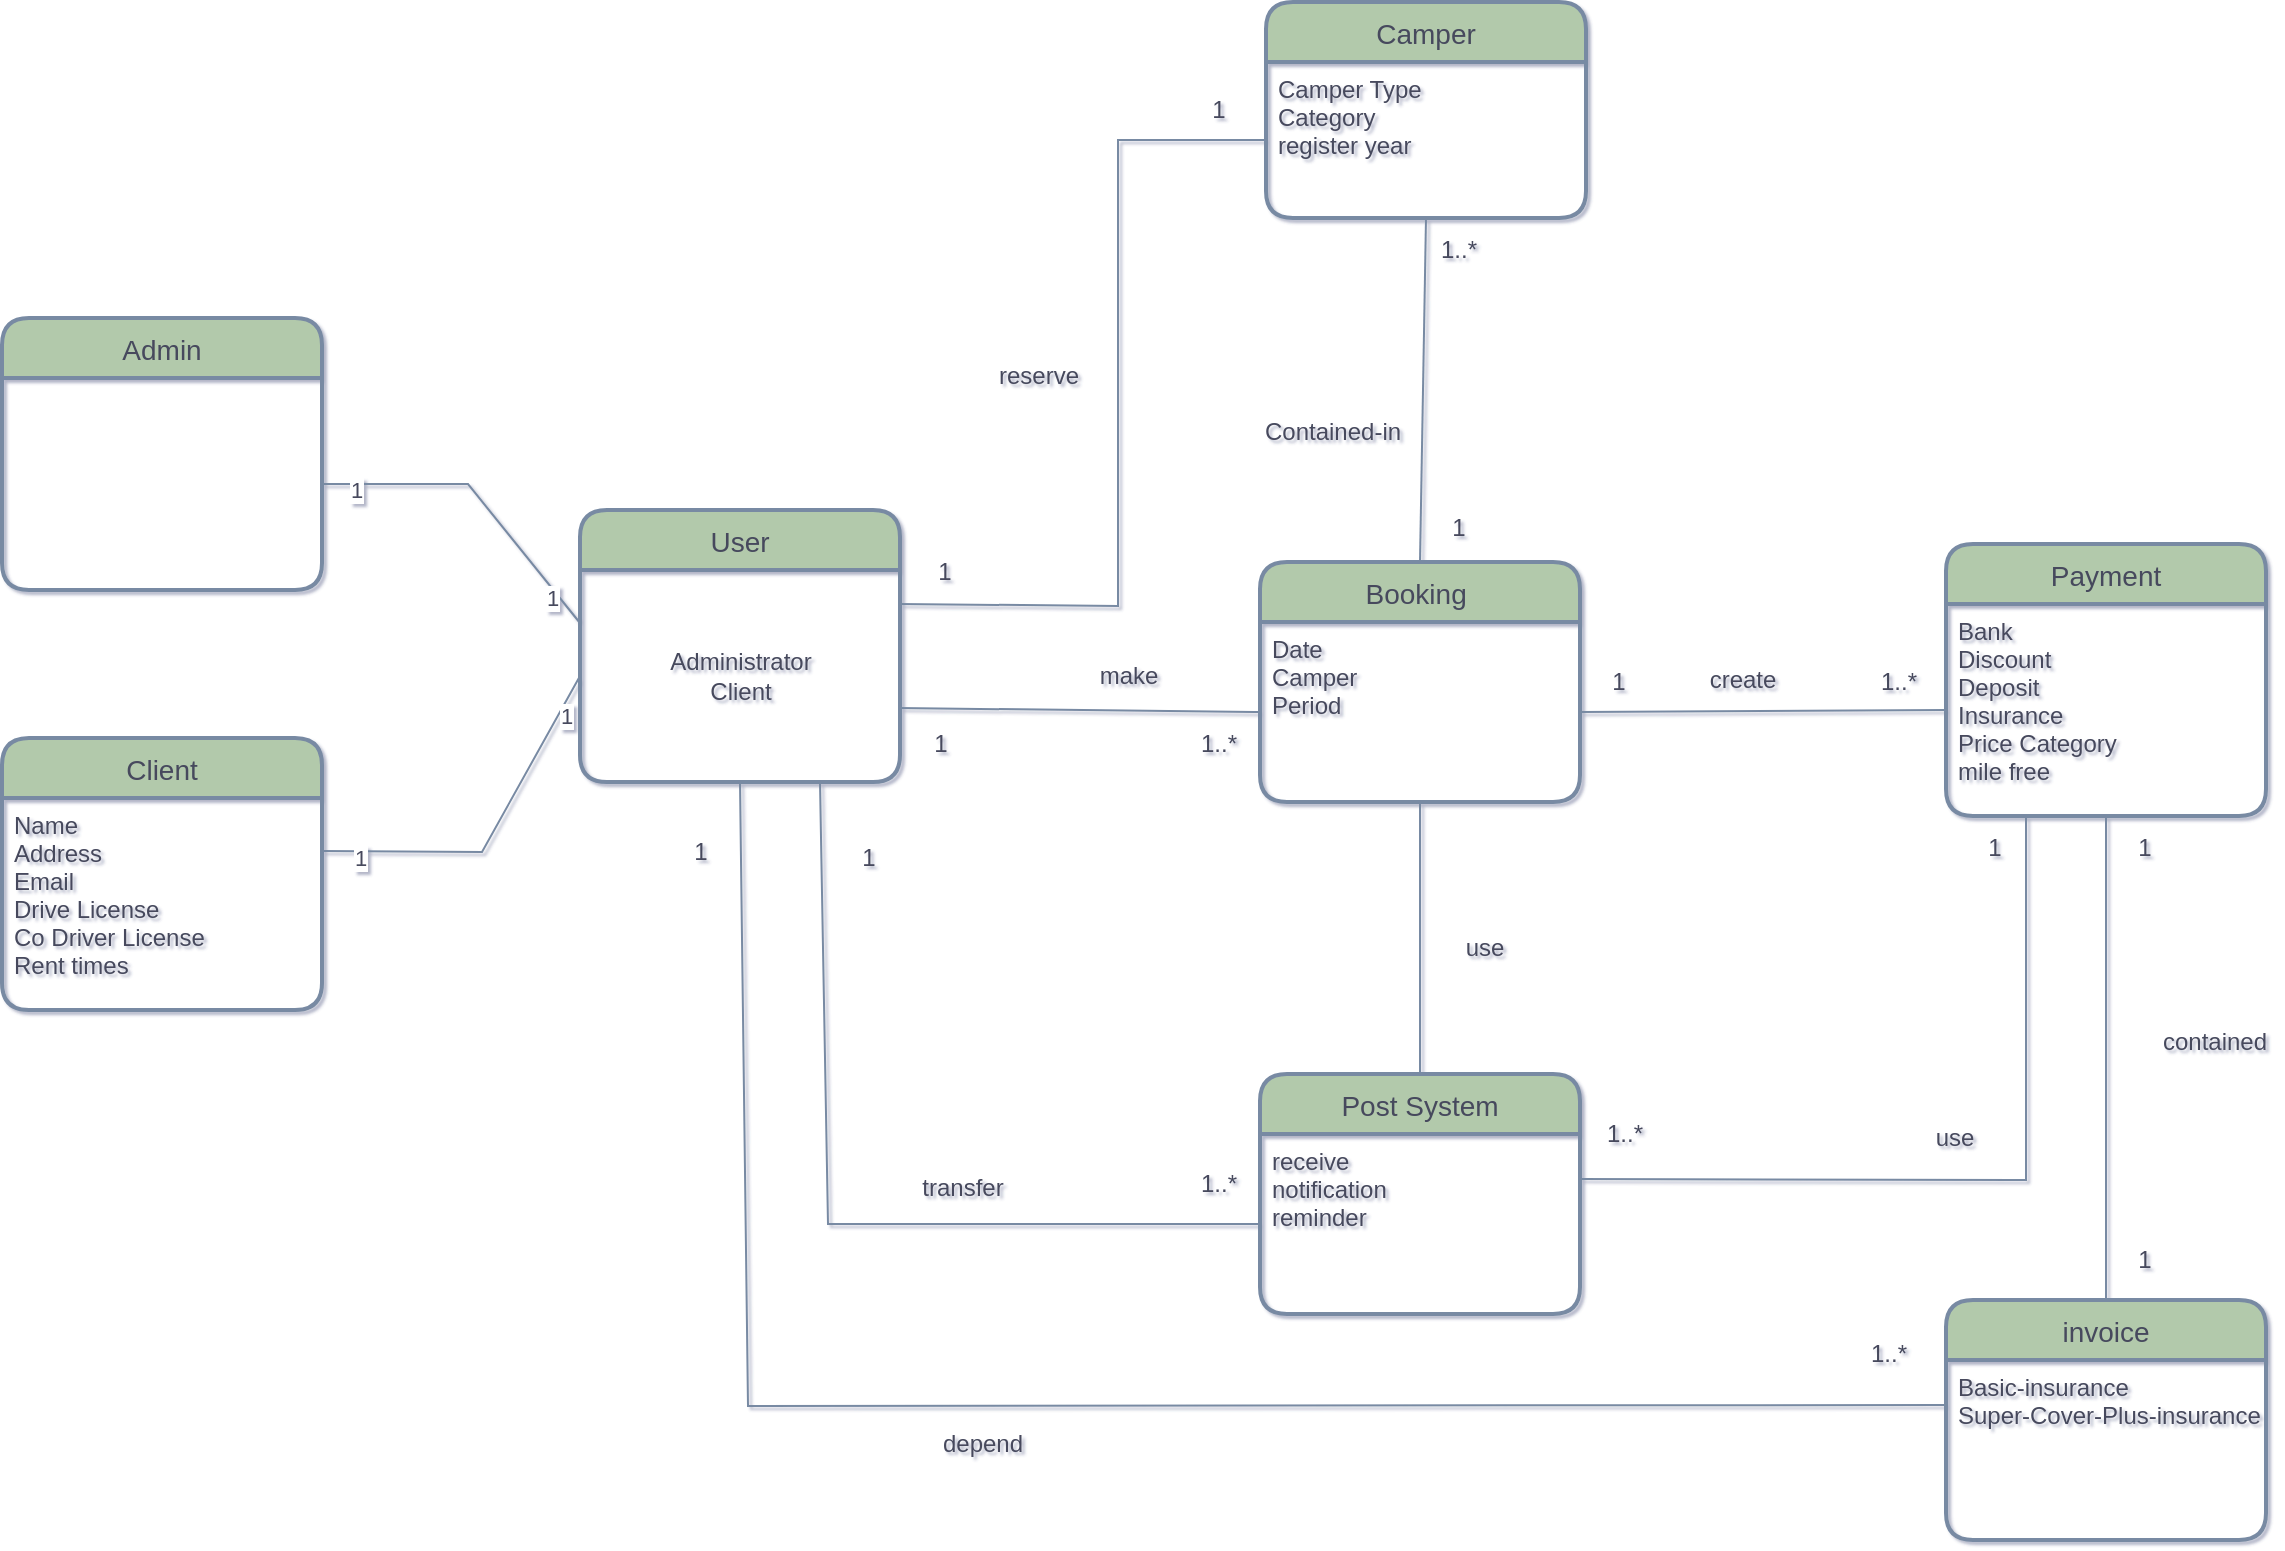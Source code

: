 <mxfile version="13.7.9" type="embed"><diagram id="0F3laJWfNrCaS-OK3l-x" name="DomainModel"><mxGraphModel dx="3045" dy="1383" grid="0" gridSize="10" guides="1" tooltips="1" connect="1" arrows="1" fold="1" page="0" pageScale="1" pageWidth="850" pageHeight="1100" math="0" shadow="1"><root><mxCell id="0"/><mxCell id="1" parent="0"/><mxCell id="-r3sgJ-LpjsNjoJIs72c-128" value="reserve" style="text;html=1;align=center;verticalAlign=middle;resizable=0;points=[];autosize=1;fontColor=#46495D;" parent="1" vertex="1"><mxGeometry x="-369" y="28" width="50" height="18" as="geometry"/></mxCell><mxCell id="-r3sgJ-LpjsNjoJIs72c-142" value="" style="endArrow=none;html=1;rounded=0;strokeColor=#788AA3;exitX=0.5;exitY=1;exitDx=0;exitDy=0;entryX=0.5;entryY=0;entryDx=0;entryDy=0;fontColor=#46495D;" parent="1" source="-r3sgJ-LpjsNjoJIs72c-123" target="-r3sgJ-LpjsNjoJIs72c-114" edge="1"><mxGeometry relative="1" as="geometry"><mxPoint x="-198" y="21" as="sourcePoint"/><mxPoint x="-38" y="21" as="targetPoint"/></mxGeometry></mxCell><mxCell id="-r3sgJ-LpjsNjoJIs72c-143" value="1..*" style="text;html=1;align=center;verticalAlign=middle;resizable=0;points=[];autosize=1;fontColor=#46495D;" parent="1" vertex="1"><mxGeometry x="-148" y="-35" width="28" height="18" as="geometry"/></mxCell><mxCell id="-r3sgJ-LpjsNjoJIs72c-144" value="" style="endArrow=none;html=1;rounded=0;strokeColor=#788AA3;entryX=0.994;entryY=0.16;entryDx=0;entryDy=0;exitX=0;exitY=0.5;exitDx=0;exitDy=0;entryPerimeter=0;fontColor=#46495D;" parent="1" source="-r3sgJ-LpjsNjoJIs72c-123" edge="1"><mxGeometry relative="1" as="geometry"><mxPoint x="-276" y="-69" as="sourcePoint"/><mxPoint x="-413.96" y="150.96" as="targetPoint"/><Array as="points"><mxPoint x="-304" y="-81"/><mxPoint x="-304" y="152"/></Array></mxGeometry></mxCell><mxCell id="-r3sgJ-LpjsNjoJIs72c-145" value="1" style="text;html=1;align=center;verticalAlign=middle;resizable=0;points=[];autosize=1;fontColor=#46495D;" parent="1" vertex="1"><mxGeometry x="-142.5" y="104" width="17" height="18" as="geometry"/></mxCell><mxCell id="-r3sgJ-LpjsNjoJIs72c-146" value="Contained-in" style="text;html=1;align=center;verticalAlign=middle;resizable=0;points=[];autosize=1;fontColor=#46495D;" parent="1" vertex="1"><mxGeometry x="-236.5" y="56" width="78" height="18" as="geometry"/></mxCell><mxCell id="-r3sgJ-LpjsNjoJIs72c-147" value="" style="endArrow=none;html=1;rounded=0;strokeColor=#788AA3;entryX=0;entryY=0.5;entryDx=0;entryDy=0;exitX=0.994;exitY=0.651;exitDx=0;exitDy=0;exitPerimeter=0;fontColor=#46495D;" parent="1" target="-r3sgJ-LpjsNjoJIs72c-115" edge="1"><mxGeometry relative="1" as="geometry"><mxPoint x="-413.96" y="203.006" as="sourcePoint"/><mxPoint x="-303" y="410" as="targetPoint"/></mxGeometry></mxCell><mxCell id="-r3sgJ-LpjsNjoJIs72c-114" value="Booking " style="swimlane;childLayout=stackLayout;horizontal=1;startSize=30;horizontalStack=0;rounded=1;fontSize=14;fontStyle=0;strokeWidth=2;resizeParent=0;resizeLast=1;shadow=0;dashed=0;align=center;fillColor=#B2C9AB;strokeColor=#788AA3;fontColor=#46495D;" parent="1" vertex="1"><mxGeometry x="-233" y="130" width="160" height="120" as="geometry"/></mxCell><mxCell id="-r3sgJ-LpjsNjoJIs72c-115" value="Date &#10;Camper&#10;Period" style="align=left;strokeColor=none;fillColor=none;spacingLeft=4;fontSize=12;verticalAlign=top;resizable=0;rotatable=0;part=1;fontColor=#46495D;" parent="-r3sgJ-LpjsNjoJIs72c-114" vertex="1"><mxGeometry y="30" width="160" height="90" as="geometry"/></mxCell><mxCell id="-r3sgJ-LpjsNjoJIs72c-148" value="1..*" style="text;html=1;align=center;verticalAlign=middle;resizable=0;points=[];autosize=1;fontColor=#46495D;" parent="1" vertex="1"><mxGeometry x="-268" y="212" width="28" height="18" as="geometry"/></mxCell><mxCell id="-r3sgJ-LpjsNjoJIs72c-149" value="1" style="text;html=1;align=center;verticalAlign=middle;resizable=0;points=[];autosize=1;fontColor=#46495D;" parent="1" vertex="1"><mxGeometry x="-402" y="212" width="17" height="18" as="geometry"/></mxCell><mxCell id="-r3sgJ-LpjsNjoJIs72c-150" value="make" style="text;html=1;align=center;verticalAlign=middle;resizable=0;points=[];autosize=1;fontColor=#46495D;" parent="1" vertex="1"><mxGeometry x="-319" y="178" width="39" height="18" as="geometry"/></mxCell><mxCell id="-r3sgJ-LpjsNjoJIs72c-151" value="" style="endArrow=none;html=1;rounded=0;strokeColor=#788AA3;exitX=1;exitY=0.5;exitDx=0;exitDy=0;entryX=0;entryY=0.5;entryDx=0;entryDy=0;fontColor=#46495D;" parent="1" source="-r3sgJ-LpjsNjoJIs72c-115" target="-r3sgJ-LpjsNjoJIs72c-119" edge="1"><mxGeometry relative="1" as="geometry"><mxPoint x="-53" y="279" as="sourcePoint"/><mxPoint x="83" y="279" as="targetPoint"/></mxGeometry></mxCell><mxCell id="-r3sgJ-LpjsNjoJIs72c-152" value="1" style="text;html=1;align=center;verticalAlign=middle;resizable=0;points=[];autosize=1;fontColor=#46495D;" parent="1" vertex="1"><mxGeometry x="-400" y="126" width="17" height="18" as="geometry"/></mxCell><mxCell id="-r3sgJ-LpjsNjoJIs72c-153" value="1" style="text;html=1;align=center;verticalAlign=middle;resizable=0;points=[];autosize=1;fontColor=#46495D;" parent="1" vertex="1"><mxGeometry x="-262.5" y="-105" width="17" height="18" as="geometry"/></mxCell><mxCell id="-r3sgJ-LpjsNjoJIs72c-154" value="1" style="text;html=1;align=center;verticalAlign=middle;resizable=0;points=[];autosize=1;fontColor=#46495D;" parent="1" vertex="1"><mxGeometry x="-63" y="181" width="17" height="18" as="geometry"/></mxCell><mxCell id="-r3sgJ-LpjsNjoJIs72c-155" value="1..*" style="text;html=1;align=center;verticalAlign=middle;resizable=0;points=[];autosize=1;fontColor=#46495D;" parent="1" vertex="1"><mxGeometry x="72" y="181" width="28" height="18" as="geometry"/></mxCell><mxCell id="-r3sgJ-LpjsNjoJIs72c-156" value="create" style="text;html=1;align=center;verticalAlign=middle;resizable=0;points=[];autosize=1;fontColor=#46495D;" parent="1" vertex="1"><mxGeometry x="-14" y="180" width="43" height="18" as="geometry"/></mxCell><mxCell id="-r3sgJ-LpjsNjoJIs72c-118" value="Payment" style="swimlane;childLayout=stackLayout;horizontal=1;startSize=30;horizontalStack=0;rounded=1;fontSize=14;fontStyle=0;strokeWidth=2;resizeParent=0;resizeLast=1;shadow=0;dashed=0;align=center;fillColor=#B2C9AB;strokeColor=#788AA3;fontColor=#46495D;" parent="1" vertex="1"><mxGeometry x="110" y="121" width="160" height="136" as="geometry"/></mxCell><mxCell id="-r3sgJ-LpjsNjoJIs72c-119" value="Bank&#10;Discount&#10;Deposit&#10;Insurance&#10;Price Category&#10;mile free" style="align=left;strokeColor=none;fillColor=none;spacingLeft=4;fontSize=12;verticalAlign=top;resizable=0;rotatable=0;part=1;fontColor=#46495D;" parent="-r3sgJ-LpjsNjoJIs72c-118" vertex="1"><mxGeometry y="30" width="160" height="106" as="geometry"/></mxCell><mxCell id="-r3sgJ-LpjsNjoJIs72c-161" value="" style="endArrow=none;html=1;rounded=0;strokeColor=#788AA3;exitX=0.5;exitY=1;exitDx=0;exitDy=0;entryX=0.5;entryY=0;entryDx=0;entryDy=0;fontColor=#46495D;" parent="1" source="-r3sgJ-LpjsNjoJIs72c-119" target="-r3sgJ-LpjsNjoJIs72c-159" edge="1"><mxGeometry relative="1" as="geometry"><mxPoint x="31" y="363" as="sourcePoint"/><mxPoint x="214" y="362" as="targetPoint"/></mxGeometry></mxCell><mxCell id="-r3sgJ-LpjsNjoJIs72c-163" value="1" style="text;html=1;align=center;verticalAlign=middle;resizable=0;points=[];autosize=1;fontColor=#46495D;" parent="1" vertex="1"><mxGeometry x="200" y="264" width="17" height="18" as="geometry"/></mxCell><mxCell id="-r3sgJ-LpjsNjoJIs72c-164" value="1" style="text;html=1;align=center;verticalAlign=middle;resizable=0;points=[];autosize=1;fontColor=#46495D;" parent="1" vertex="1"><mxGeometry x="200" y="470" width="17" height="18" as="geometry"/></mxCell><mxCell id="-r3sgJ-LpjsNjoJIs72c-165" value="contained" style="text;html=1;align=center;verticalAlign=middle;resizable=0;points=[];autosize=1;fontColor=#46495D;" parent="1" vertex="1"><mxGeometry x="213" y="361" width="62" height="18" as="geometry"/></mxCell><mxCell id="-r3sgJ-LpjsNjoJIs72c-166" value="" style="endArrow=none;html=1;rounded=0;strokeColor=#788AA3;entryX=0.5;entryY=1;entryDx=0;entryDy=0;exitX=0;exitY=0.25;exitDx=0;exitDy=0;fontColor=#46495D;" parent="1" source="-r3sgJ-LpjsNjoJIs72c-160" edge="1"><mxGeometry relative="1" as="geometry"><mxPoint x="-305.25" y="361" as="sourcePoint"/><mxPoint x="-493" y="240" as="targetPoint"/><Array as="points"><mxPoint x="-489" y="552"/></Array></mxGeometry></mxCell><mxCell id="-r3sgJ-LpjsNjoJIs72c-167" value="1" style="text;html=1;align=center;verticalAlign=middle;resizable=0;points=[];autosize=1;fontColor=#46495D;" parent="1" vertex="1"><mxGeometry x="-522" y="266" width="17" height="18" as="geometry"/></mxCell><mxCell id="-r3sgJ-LpjsNjoJIs72c-168" value="1..*" style="text;html=1;align=center;verticalAlign=middle;resizable=0;points=[];autosize=1;fontColor=#46495D;" parent="1" vertex="1"><mxGeometry x="67" y="517" width="28" height="18" as="geometry"/></mxCell><mxCell id="-r3sgJ-LpjsNjoJIs72c-169" value="depend" style="text;html=1;align=center;verticalAlign=middle;resizable=0;points=[];autosize=1;fontColor=#46495D;" parent="1" vertex="1"><mxGeometry x="-397" y="562" width="50" height="18" as="geometry"/></mxCell><mxCell id="-r3sgJ-LpjsNjoJIs72c-134" value="Post System" style="swimlane;childLayout=stackLayout;horizontal=1;startSize=30;horizontalStack=0;rounded=1;fontSize=14;fontStyle=0;strokeWidth=2;resizeParent=0;resizeLast=1;shadow=0;dashed=0;align=center;fillColor=#B2C9AB;strokeColor=#788AA3;fontColor=#46495D;" parent="1" vertex="1"><mxGeometry x="-233" y="386" width="160" height="120" as="geometry"/></mxCell><mxCell id="-r3sgJ-LpjsNjoJIs72c-135" value="receive&#10;notification&#10;reminder&#10;" style="align=left;strokeColor=none;fillColor=none;spacingLeft=4;fontSize=12;verticalAlign=top;resizable=0;rotatable=0;part=1;fontColor=#46495D;" parent="-r3sgJ-LpjsNjoJIs72c-134" vertex="1"><mxGeometry y="30" width="160" height="90" as="geometry"/></mxCell><mxCell id="-r3sgJ-LpjsNjoJIs72c-170" value="" style="endArrow=none;html=1;rounded=0;strokeColor=#788AA3;exitX=0.5;exitY=1;exitDx=0;exitDy=0;entryX=0.5;entryY=0;entryDx=0;entryDy=0;fontColor=#46495D;" parent="1" source="-r3sgJ-LpjsNjoJIs72c-115" target="-r3sgJ-LpjsNjoJIs72c-134" edge="1"><mxGeometry relative="1" as="geometry"><mxPoint x="-25" y="280" as="sourcePoint"/><mxPoint x="-21.5" y="452" as="targetPoint"/></mxGeometry></mxCell><mxCell id="-r3sgJ-LpjsNjoJIs72c-171" value="use" style="text;html=1;align=center;verticalAlign=middle;resizable=0;points=[];autosize=1;fontColor=#46495D;" parent="1" vertex="1"><mxGeometry x="-136" y="314" width="29" height="18" as="geometry"/></mxCell><mxCell id="-r3sgJ-LpjsNjoJIs72c-172" value="" style="endArrow=none;html=1;rounded=0;strokeColor=#788AA3;exitX=0.25;exitY=1;exitDx=0;exitDy=0;entryX=1;entryY=0.25;entryDx=0;entryDy=0;fontColor=#46495D;" parent="1" source="-r3sgJ-LpjsNjoJIs72c-119" target="-r3sgJ-LpjsNjoJIs72c-135" edge="1"><mxGeometry relative="1" as="geometry"><mxPoint x="-136.5" y="-22" as="sourcePoint"/><mxPoint x="-133" y="150" as="targetPoint"/><Array as="points"><mxPoint x="150" y="439"/></Array></mxGeometry></mxCell><mxCell id="-r3sgJ-LpjsNjoJIs72c-159" value="invoice" style="swimlane;childLayout=stackLayout;horizontal=1;startSize=30;horizontalStack=0;rounded=1;fontSize=14;fontStyle=0;strokeWidth=2;resizeParent=0;resizeLast=1;shadow=0;dashed=0;align=center;fillColor=#B2C9AB;strokeColor=#788AA3;fontColor=#46495D;" parent="1" vertex="1"><mxGeometry x="110" y="499" width="160" height="120" as="geometry"/></mxCell><mxCell id="-r3sgJ-LpjsNjoJIs72c-160" value="Basic-insurance&#10;Super-Cover-Plus-insurance" style="align=left;strokeColor=none;fillColor=none;spacingLeft=4;fontSize=12;verticalAlign=top;resizable=0;rotatable=0;part=1;fontColor=#46495D;" parent="-r3sgJ-LpjsNjoJIs72c-159" vertex="1"><mxGeometry y="30" width="160" height="90" as="geometry"/></mxCell><mxCell id="-r3sgJ-LpjsNjoJIs72c-173" value="1..*" style="text;html=1;align=center;verticalAlign=middle;resizable=0;points=[];autosize=1;fontColor=#46495D;" parent="1" vertex="1"><mxGeometry x="-65" y="407" width="28" height="18" as="geometry"/></mxCell><mxCell id="-r3sgJ-LpjsNjoJIs72c-174" value="1" style="text;html=1;align=center;verticalAlign=middle;resizable=0;points=[];autosize=1;fontColor=#46495D;" parent="1" vertex="1"><mxGeometry x="125" y="264" width="17" height="18" as="geometry"/></mxCell><mxCell id="-r3sgJ-LpjsNjoJIs72c-175" value="use" style="text;html=1;align=center;verticalAlign=middle;resizable=0;points=[];autosize=1;fontColor=#46495D;" parent="1" vertex="1"><mxGeometry x="99" y="409" width="29" height="18" as="geometry"/></mxCell><mxCell id="-r3sgJ-LpjsNjoJIs72c-176" value="" style="endArrow=none;html=1;rounded=0;strokeColor=#788AA3;entryX=0.75;entryY=1;entryDx=0;entryDy=0;exitX=0;exitY=0.5;exitDx=0;exitDy=0;fontColor=#46495D;" parent="1" source="-r3sgJ-LpjsNjoJIs72c-135" edge="1"><mxGeometry relative="1" as="geometry"><mxPoint x="120" y="561.5" as="sourcePoint"/><mxPoint x="-453" y="240" as="targetPoint"/><Array as="points"><mxPoint x="-449" y="461"/></Array></mxGeometry></mxCell><mxCell id="-r3sgJ-LpjsNjoJIs72c-177" value="transfer" style="text;html=1;align=center;verticalAlign=middle;resizable=0;points=[];autosize=1;fontColor=#46495D;" parent="1" vertex="1"><mxGeometry x="-408" y="434" width="51" height="18" as="geometry"/></mxCell><mxCell id="-r3sgJ-LpjsNjoJIs72c-178" value="1..*" style="text;html=1;align=center;verticalAlign=middle;resizable=0;points=[];autosize=1;fontColor=#46495D;" parent="1" vertex="1"><mxGeometry x="-268" y="432" width="28" height="18" as="geometry"/></mxCell><mxCell id="-r3sgJ-LpjsNjoJIs72c-179" value="1" style="text;html=1;align=center;verticalAlign=middle;resizable=0;points=[];autosize=1;fontColor=#46495D;" parent="1" vertex="1"><mxGeometry x="-438" y="269" width="17" height="18" as="geometry"/></mxCell><mxCell id="-r3sgJ-LpjsNjoJIs72c-122" value="Camper" style="swimlane;childLayout=stackLayout;horizontal=1;startSize=30;horizontalStack=0;rounded=1;fontSize=14;fontStyle=0;strokeWidth=2;resizeParent=0;resizeLast=1;shadow=0;dashed=0;align=center;fillColor=#B2C9AB;strokeColor=#788AA3;fontColor=#46495D;" parent="1" vertex="1"><mxGeometry x="-230" y="-150" width="160" height="108" as="geometry"/></mxCell><mxCell id="-r3sgJ-LpjsNjoJIs72c-123" value="Camper Type&#10;Category&#10;register year" style="align=left;strokeColor=none;fillColor=none;spacingLeft=4;fontSize=12;verticalAlign=top;resizable=0;rotatable=0;part=1;fontColor=#46495D;" parent="-r3sgJ-LpjsNjoJIs72c-122" vertex="1"><mxGeometry y="30" width="160" height="78" as="geometry"/></mxCell><mxCell id="6" value="Admin" style="swimlane;childLayout=stackLayout;horizontal=1;startSize=30;horizontalStack=0;rounded=1;fontSize=14;fontStyle=0;strokeWidth=2;resizeParent=0;resizeLast=1;shadow=0;dashed=0;align=center;fillColor=#B2C9AB;strokeColor=#788AA3;fontColor=#46495D;" parent="1" vertex="1"><mxGeometry x="-862" y="8" width="160" height="136" as="geometry"/></mxCell><mxCell id="-r3sgJ-LpjsNjoJIs72c-111" value="Client" style="swimlane;childLayout=stackLayout;horizontal=1;startSize=30;horizontalStack=0;rounded=1;fontSize=14;fontStyle=0;strokeWidth=2;resizeParent=0;resizeLast=1;shadow=0;dashed=0;align=center;fillColor=#B2C9AB;strokeColor=#788AA3;fontColor=#46495D;" parent="1" vertex="1"><mxGeometry x="-862" y="218" width="160" height="136" as="geometry"/></mxCell><mxCell id="-r3sgJ-LpjsNjoJIs72c-112" value="Name&#10;Address&#10;Email&#10;Drive License &#10;Co Driver License&#10;Rent times" style="align=left;strokeColor=none;fillColor=none;spacingLeft=4;fontSize=12;verticalAlign=top;resizable=0;rotatable=0;part=1;fontColor=#46495D;" parent="-r3sgJ-LpjsNjoJIs72c-111" vertex="1"><mxGeometry y="30" width="160" height="106" as="geometry"/></mxCell><mxCell id="8" value="" style="endArrow=none;html=1;rounded=0;strokeColor=#788AA3;entryX=1;entryY=0.5;entryDx=0;entryDy=0;exitX=0;exitY=0.25;exitDx=0;exitDy=0;fontColor=#46495D;" parent="1" edge="1"><mxGeometry relative="1" as="geometry"><mxPoint x="-573" y="160.5" as="sourcePoint"/><mxPoint x="-702" y="91" as="targetPoint"/><Array as="points"><mxPoint x="-629" y="91"/></Array></mxGeometry></mxCell><mxCell id="9" value="1" style="edgeLabel;html=1;align=center;verticalAlign=middle;resizable=0;points=[];fontColor=#46495D;" parent="8" vertex="1" connectable="0"><mxGeometry x="0.791" y="3" relative="1" as="geometry"><mxPoint as="offset"/></mxGeometry></mxCell><mxCell id="10" value="1" style="edgeLabel;html=1;align=center;verticalAlign=middle;resizable=0;points=[];fontColor=#46495D;" parent="8" vertex="1" connectable="0"><mxGeometry x="-0.773" y="3" relative="1" as="geometry"><mxPoint as="offset"/></mxGeometry></mxCell><mxCell id="4" value="User" style="swimlane;childLayout=stackLayout;horizontal=1;startSize=30;horizontalStack=0;rounded=1;fontSize=14;fontStyle=0;strokeWidth=2;resizeParent=0;resizeLast=1;shadow=0;dashed=0;align=center;fillColor=#B2C9AB;strokeColor=#788AA3;fontColor=#46495D;" parent="1" vertex="1"><mxGeometry x="-573" y="104" width="160" height="136" as="geometry"/></mxCell><mxCell id="16" value="Administrator&lt;br&gt;Client" style="text;html=1;align=center;verticalAlign=middle;resizable=0;points=[];autosize=1;fontColor=#46495D;" parent="4" vertex="1"><mxGeometry y="30" width="160" height="106" as="geometry"/></mxCell><mxCell id="11" value="" style="endArrow=none;html=1;rounded=0;strokeColor=#788AA3;entryX=1;entryY=0.25;entryDx=0;entryDy=0;exitX=0;exitY=0.5;exitDx=0;exitDy=0;fontColor=#46495D;" parent="1" target="-r3sgJ-LpjsNjoJIs72c-112" edge="1"><mxGeometry relative="1" as="geometry"><mxPoint x="-573" y="187" as="sourcePoint"/><mxPoint x="-692" y="101" as="targetPoint"/><Array as="points"><mxPoint x="-622" y="275"/></Array></mxGeometry></mxCell><mxCell id="12" value="1" style="edgeLabel;html=1;align=center;verticalAlign=middle;resizable=0;points=[];fontColor=#46495D;" parent="11" vertex="1" connectable="0"><mxGeometry x="0.791" y="3" relative="1" as="geometry"><mxPoint as="offset"/></mxGeometry></mxCell><mxCell id="13" value="1" style="edgeLabel;html=1;align=center;verticalAlign=middle;resizable=0;points=[];fontColor=#46495D;" parent="11" vertex="1" connectable="0"><mxGeometry x="-0.773" y="3" relative="1" as="geometry"><mxPoint as="offset"/></mxGeometry></mxCell></root></mxGraphModel></diagram></mxfile>
